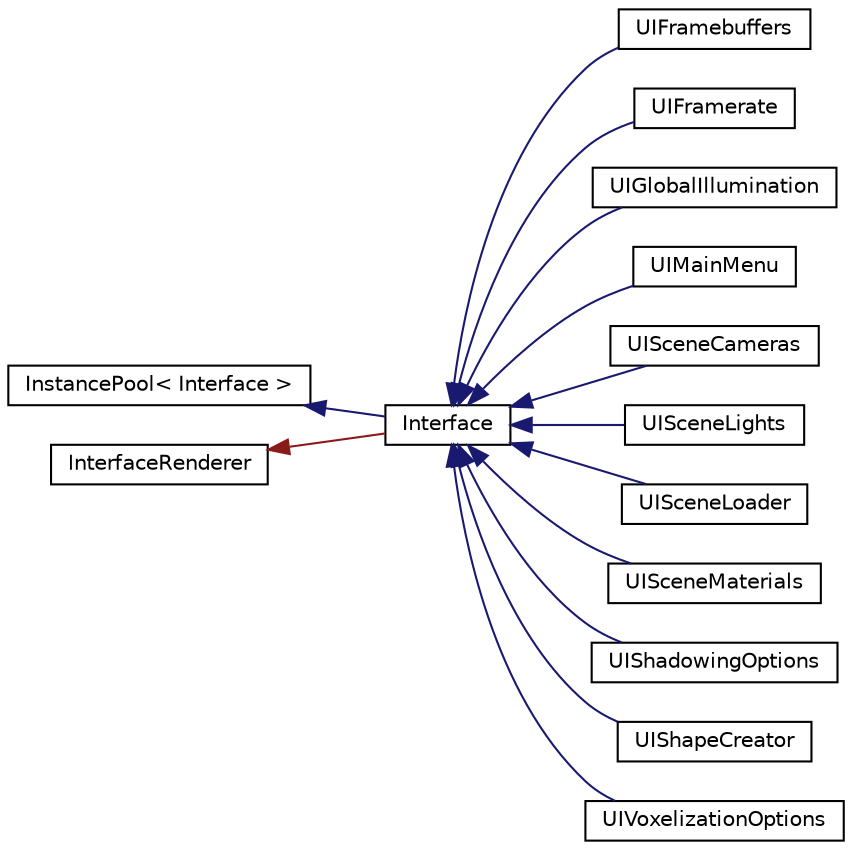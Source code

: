 digraph "Graphical Class Hierarchy"
{
 // INTERACTIVE_SVG=YES
 // LATEX_PDF_SIZE
  edge [fontname="Helvetica",fontsize="10",labelfontname="Helvetica",labelfontsize="10"];
  node [fontname="Helvetica",fontsize="10",shape=record];
  rankdir="LR";
  Node63 [label="InstancePool\< Interface \>",height=0.2,width=0.4,color="black", fillcolor="white", style="filled",URL="$class_instance_pool.html",tooltip=" "];
  Node63 -> Node1 [dir="back",color="midnightblue",fontsize="10",style="solid",fontname="Helvetica"];
  Node1 [label="Interface",height=0.2,width=0.4,color="black", fillcolor="white", style="filled",URL="$class_interface.html",tooltip="Interface code in the Draw method is meant to be implemented by all inheriting classes...."];
  Node1 -> Node2 [dir="back",color="midnightblue",fontsize="10",style="solid",fontname="Helvetica"];
  Node2 [label="UIFramebuffers",height=0.2,width=0.4,color="black", fillcolor="white", style="filled",URL="$class_u_i_framebuffers.html",tooltip=" "];
  Node1 -> Node3 [dir="back",color="midnightblue",fontsize="10",style="solid",fontname="Helvetica"];
  Node3 [label="UIFramerate",height=0.2,width=0.4,color="black", fillcolor="white", style="filled",URL="$class_u_i_framerate.html",tooltip=" "];
  Node1 -> Node4 [dir="back",color="midnightblue",fontsize="10",style="solid",fontname="Helvetica"];
  Node4 [label="UIGlobalIllumination",height=0.2,width=0.4,color="black", fillcolor="white", style="filled",URL="$class_u_i_global_illumination.html",tooltip=" "];
  Node1 -> Node5 [dir="back",color="midnightblue",fontsize="10",style="solid",fontname="Helvetica"];
  Node5 [label="UIMainMenu",height=0.2,width=0.4,color="black", fillcolor="white", style="filled",URL="$class_u_i_main_menu.html",tooltip=" "];
  Node1 -> Node6 [dir="back",color="midnightblue",fontsize="10",style="solid",fontname="Helvetica"];
  Node6 [label="UISceneCameras",height=0.2,width=0.4,color="black", fillcolor="white", style="filled",URL="$class_u_i_scene_cameras.html",tooltip=" "];
  Node1 -> Node7 [dir="back",color="midnightblue",fontsize="10",style="solid",fontname="Helvetica"];
  Node7 [label="UISceneLights",height=0.2,width=0.4,color="black", fillcolor="white", style="filled",URL="$class_u_i_scene_lights.html",tooltip=" "];
  Node1 -> Node8 [dir="back",color="midnightblue",fontsize="10",style="solid",fontname="Helvetica"];
  Node8 [label="UISceneLoader",height=0.2,width=0.4,color="black", fillcolor="white", style="filled",URL="$class_u_i_scene_loader.html",tooltip=" "];
  Node1 -> Node9 [dir="back",color="midnightblue",fontsize="10",style="solid",fontname="Helvetica"];
  Node9 [label="UISceneMaterials",height=0.2,width=0.4,color="black", fillcolor="white", style="filled",URL="$class_u_i_scene_materials.html",tooltip=" "];
  Node1 -> Node10 [dir="back",color="midnightblue",fontsize="10",style="solid",fontname="Helvetica"];
  Node10 [label="UIShadowingOptions",height=0.2,width=0.4,color="black", fillcolor="white", style="filled",URL="$class_u_i_shadowing_options.html",tooltip=" "];
  Node1 -> Node11 [dir="back",color="midnightblue",fontsize="10",style="solid",fontname="Helvetica"];
  Node11 [label="UIShapeCreator",height=0.2,width=0.4,color="black", fillcolor="white", style="filled",URL="$class_u_i_shape_creator.html",tooltip=" "];
  Node1 -> Node12 [dir="back",color="midnightblue",fontsize="10",style="solid",fontname="Helvetica"];
  Node12 [label="UIVoxelizationOptions",height=0.2,width=0.4,color="black", fillcolor="white", style="filled",URL="$class_u_i_voxelization_options.html",tooltip=" "];
  Node0 [label="InterfaceRenderer",height=0.2,width=0.4,color="black", fillcolor="white", style="filled",URL="$class_interface_renderer.html",tooltip="Main class to implement custom interfaces setups IMGUI to render in the current context"];
  Node0 -> Node1 [dir="back",color="firebrick4",fontsize="10",style="solid",fontname="Helvetica"];
}
